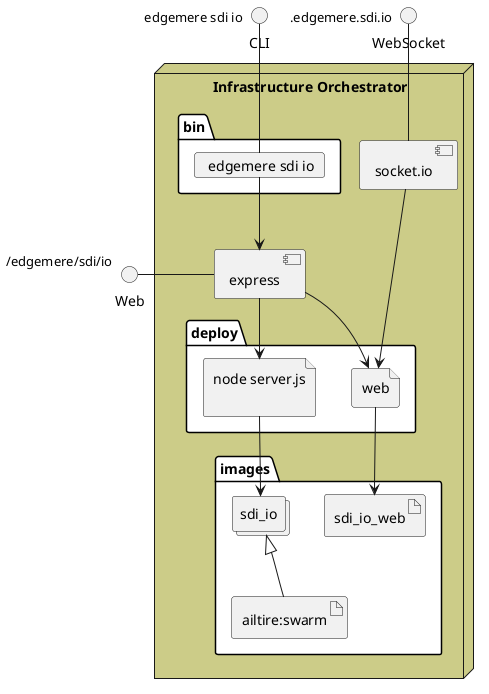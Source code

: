 @startuml
  interface CLI
  interface Web
  interface WebSocket
node "Infrastructure Orchestrator" #cccc88 {
  component express as REST
  component socket.io as socket
  folder bin #ffffff {
    card " edgemere sdi io" as binName
  }
  binName --> REST

  folder deploy #ffffff {
      file "node server.js\n" as sdi_io_container
      REST --> sdi_io_container

  
    file "web" as web_container
    REST --> web_container
    socket ---> web_container
  
  }
  folder images #ffffff {
    collections "sdi_io" as sdi_ioimage
    artifact "ailtire:swarm" as ailtireswarm
    sdi_ioimage <|-- ailtireswarm
    sdi_io_container --> sdi_ioimage

  
      artifact "sdi_io_web" as sdi_io_web
      web_container --> sdi_io_web
    
  }
}
CLI " edgemere sdi io" -- binName
Web "/edgemere/sdi/io" - REST
WebSocket ".edgemere.sdi.io" -- socket

@enduml
